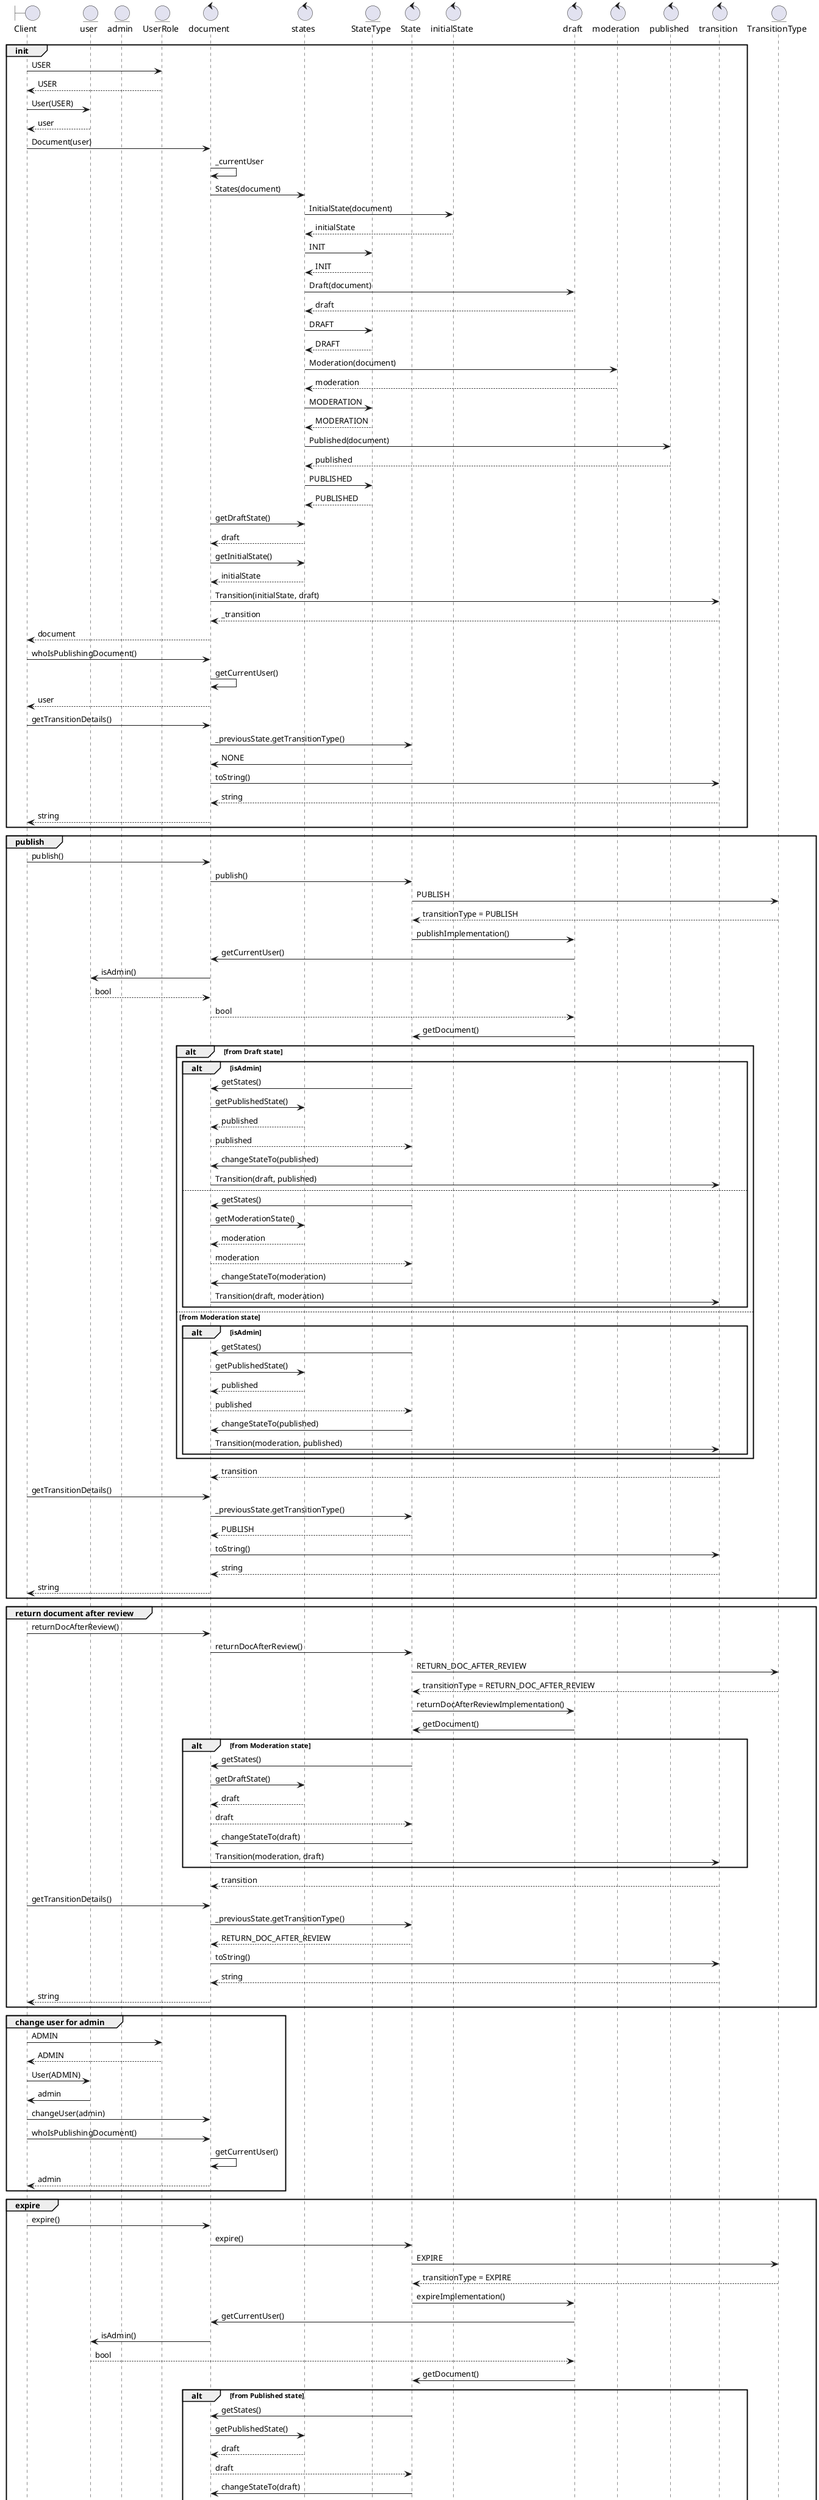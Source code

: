 @startuml
'https://plantuml.com/sequence-diagram

'autonumber

boundary Client
entity user
entity admin
entity UserRole
control document
control states
entity StateType
control State
control initialState
control draft
control moderation
control published
control transition
entity TransitionType

group init
    Client -> UserRole : USER
    UserRole --> Client : USER
    Client -> user : User(USER)
    user --> Client : user

    Client -> document : Document(user)
    document -> document : _currentUser
    document -> states : States(document)

    states -> initialState : InitialState(document)
    initialState --> states : initialState
    states -> StateType : INIT
    StateType --> states : INIT

    states -> draft : Draft(document)
    draft --> states : draft
    states -> StateType : DRAFT
    StateType --> states : DRAFT

    states -> moderation : Moderation(document)
    moderation --> states : moderation
    states -> StateType : MODERATION
    StateType --> states : MODERATION

    states -> published : Published(document)
    published --> states : published
    states -> StateType : PUBLISHED
    StateType --> states : PUBLISHED

    document -> states : getDraftState()
    states --> document : draft

    document -> states : getInitialState()
    states --> document : initialState

    document -> transition : Transition(initialState, draft)
    transition --> document : _transition

    document --> Client : document

    Client -> document : whoIsPublishingDocument()
    document -> document : getCurrentUser()
    document --> Client : user

    Client -> document : getTransitionDetails()
    document -> State : _previousState.getTransitionType()
    State -> document : NONE
    document -> transition : toString()
    transition --> document : string
    document --> Client : string
end

group publish
    Client -> document : publish()
    document -> State : publish()
    State -> TransitionType : PUBLISH
    TransitionType --> State : transitionType = PUBLISH
    State -> draft : publishImplementation()
    draft -> document : getCurrentUser()
    document -> user : isAdmin()
    user --> document : bool
    document --> draft : bool
    draft -> State : getDocument()

    alt from Draft state
        alt isAdmin
            State -> document : getStates()
            document -> states : getPublishedState()
            states --> document : published
            document --> State : published
            State -> document : changeStateTo(published)
            document -> transition : Transition(draft, published)
        else
            State -> document : getStates()
            document -> states : getModerationState()
            states --> document : moderation
            document --> State : moderation
            State -> document : changeStateTo(moderation)
            document -> transition : Transition(draft, moderation)
        end
    else from Moderation state
        alt isAdmin
            State -> document : getStates()
            document -> states : getPublishedState()
            states --> document : published
            document --> State : published
            State -> document : changeStateTo(published)
            document -> transition : Transition(moderation, published)
        end
    end
    transition --> document : transition

    Client -> document : getTransitionDetails()
    document -> State : _previousState.getTransitionType()
    State --> document : PUBLISH
    document -> transition : toString()
    transition --> document : string
    document --> Client : string
end

group return document after review
    Client -> document : returnDocAfterReview()
    document -> State : returnDocAfterReview()
    State -> TransitionType : RETURN_DOC_AFTER_REVIEW
    TransitionType --> State : transitionType = RETURN_DOC_AFTER_REVIEW
    State -> draft : returnDocAfterReviewImplementation()
    draft -> State : getDocument()

    alt from Moderation state
        State -> document : getStates()
        document -> states : getDraftState()
        states --> document : draft
        document --> State : draft
        State -> document : changeStateTo(draft)
        document -> transition : Transition(moderation, draft)
    end
    transition --> document : transition

    Client -> document : getTransitionDetails()
    document -> State : _previousState.getTransitionType()
    State --> document : RETURN_DOC_AFTER_REVIEW
    document -> transition : toString()
    transition --> document : string
    document --> Client : string
end

group change user for admin
    Client -> UserRole : ADMIN
    UserRole --> Client : ADMIN
    Client -> user : User(ADMIN)
    user -> Client : admin

    Client -> document : changeUser(admin)

    Client -> document : whoIsPublishingDocument()
    document -> document : getCurrentUser()
    document --> Client : admin
end

group expire
    Client -> document : expire()
    document -> State : expire()
    State -> TransitionType : EXPIRE
    TransitionType --> State : transitionType = EXPIRE
    State -> draft : expireImplementation()
    draft -> document : getCurrentUser()
    document -> user : isAdmin()
    user --> draft : bool
    draft -> State : getDocument()

    alt from Published state
        State -> document : getStates()
        document -> states : getPublishedState()
        states --> document : draft
        document --> State : draft
        State -> document : changeStateTo(draft)
        document -> transition : Transition(published, draft)
    end
    transition --> document : transition

    Client -> document : getTransitionDetails()
    document -> State : _previousState.getTransitionType()
    State --> document : EXPIRE
    document -> transition : toString()
    transition --> document : string
    document --> Client : string
end

@enduml
